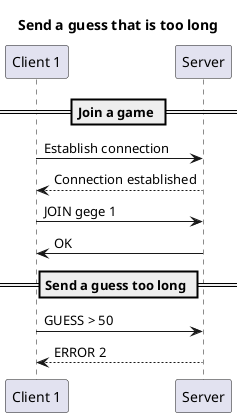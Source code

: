 @startuml sendTooLongGuess

title Send a guess that is too long

participant "Client 1" as Client1
participant "Server" as Server

== Join a game ==
Client1->Server: Establish connection
Server-->Client1: Connection established
Client1->Server: JOIN gege 1
Server->Client1: OK

== Send a guess too long ==
Client1->Server: GUESS > 50
Server-->Client1: ERROR 2

@enduml
